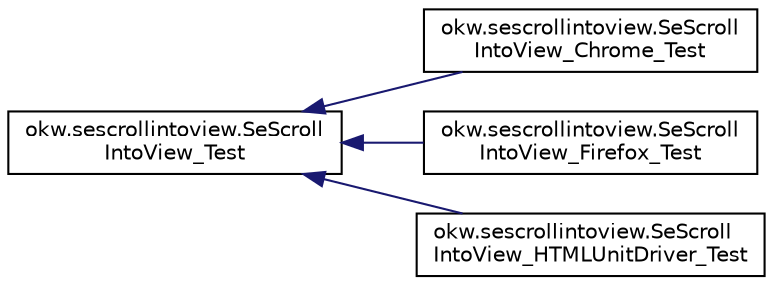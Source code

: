 digraph "Grafische Darstellung der Klassenhierarchie"
{
 // INTERACTIVE_SVG=YES
 // LATEX_PDF_SIZE
  edge [fontname="Helvetica",fontsize="10",labelfontname="Helvetica",labelfontsize="10"];
  node [fontname="Helvetica",fontsize="10",shape=record];
  rankdir="LR";
  Node0 [label="okw.sescrollintoview.SeScroll\lIntoView_Test",height=0.2,width=0.4,color="black", fillcolor="white", style="filled",URL="$classokw_1_1sescrollintoview_1_1_se_scroll_into_view___test.html",tooltip=" "];
  Node0 -> Node1 [dir="back",color="midnightblue",fontsize="10",style="solid",fontname="Helvetica"];
  Node1 [label="okw.sescrollintoview.SeScroll\lIntoView_Chrome_Test",height=0.2,width=0.4,color="black", fillcolor="white", style="filled",URL="$classokw_1_1sescrollintoview_1_1_se_scroll_into_view___chrome___test.html",tooltip=" "];
  Node0 -> Node2 [dir="back",color="midnightblue",fontsize="10",style="solid",fontname="Helvetica"];
  Node2 [label="okw.sescrollintoview.SeScroll\lIntoView_Firefox_Test",height=0.2,width=0.4,color="black", fillcolor="white", style="filled",URL="$classokw_1_1sescrollintoview_1_1_se_scroll_into_view___firefox___test.html",tooltip=" "];
  Node0 -> Node3 [dir="back",color="midnightblue",fontsize="10",style="solid",fontname="Helvetica"];
  Node3 [label="okw.sescrollintoview.SeScroll\lIntoView_HTMLUnitDriver_Test",height=0.2,width=0.4,color="black", fillcolor="white", style="filled",URL="$classokw_1_1sescrollintoview_1_1_se_scroll_into_view___h_t_m_l_unit_driver___test.html",tooltip=" "];
}
